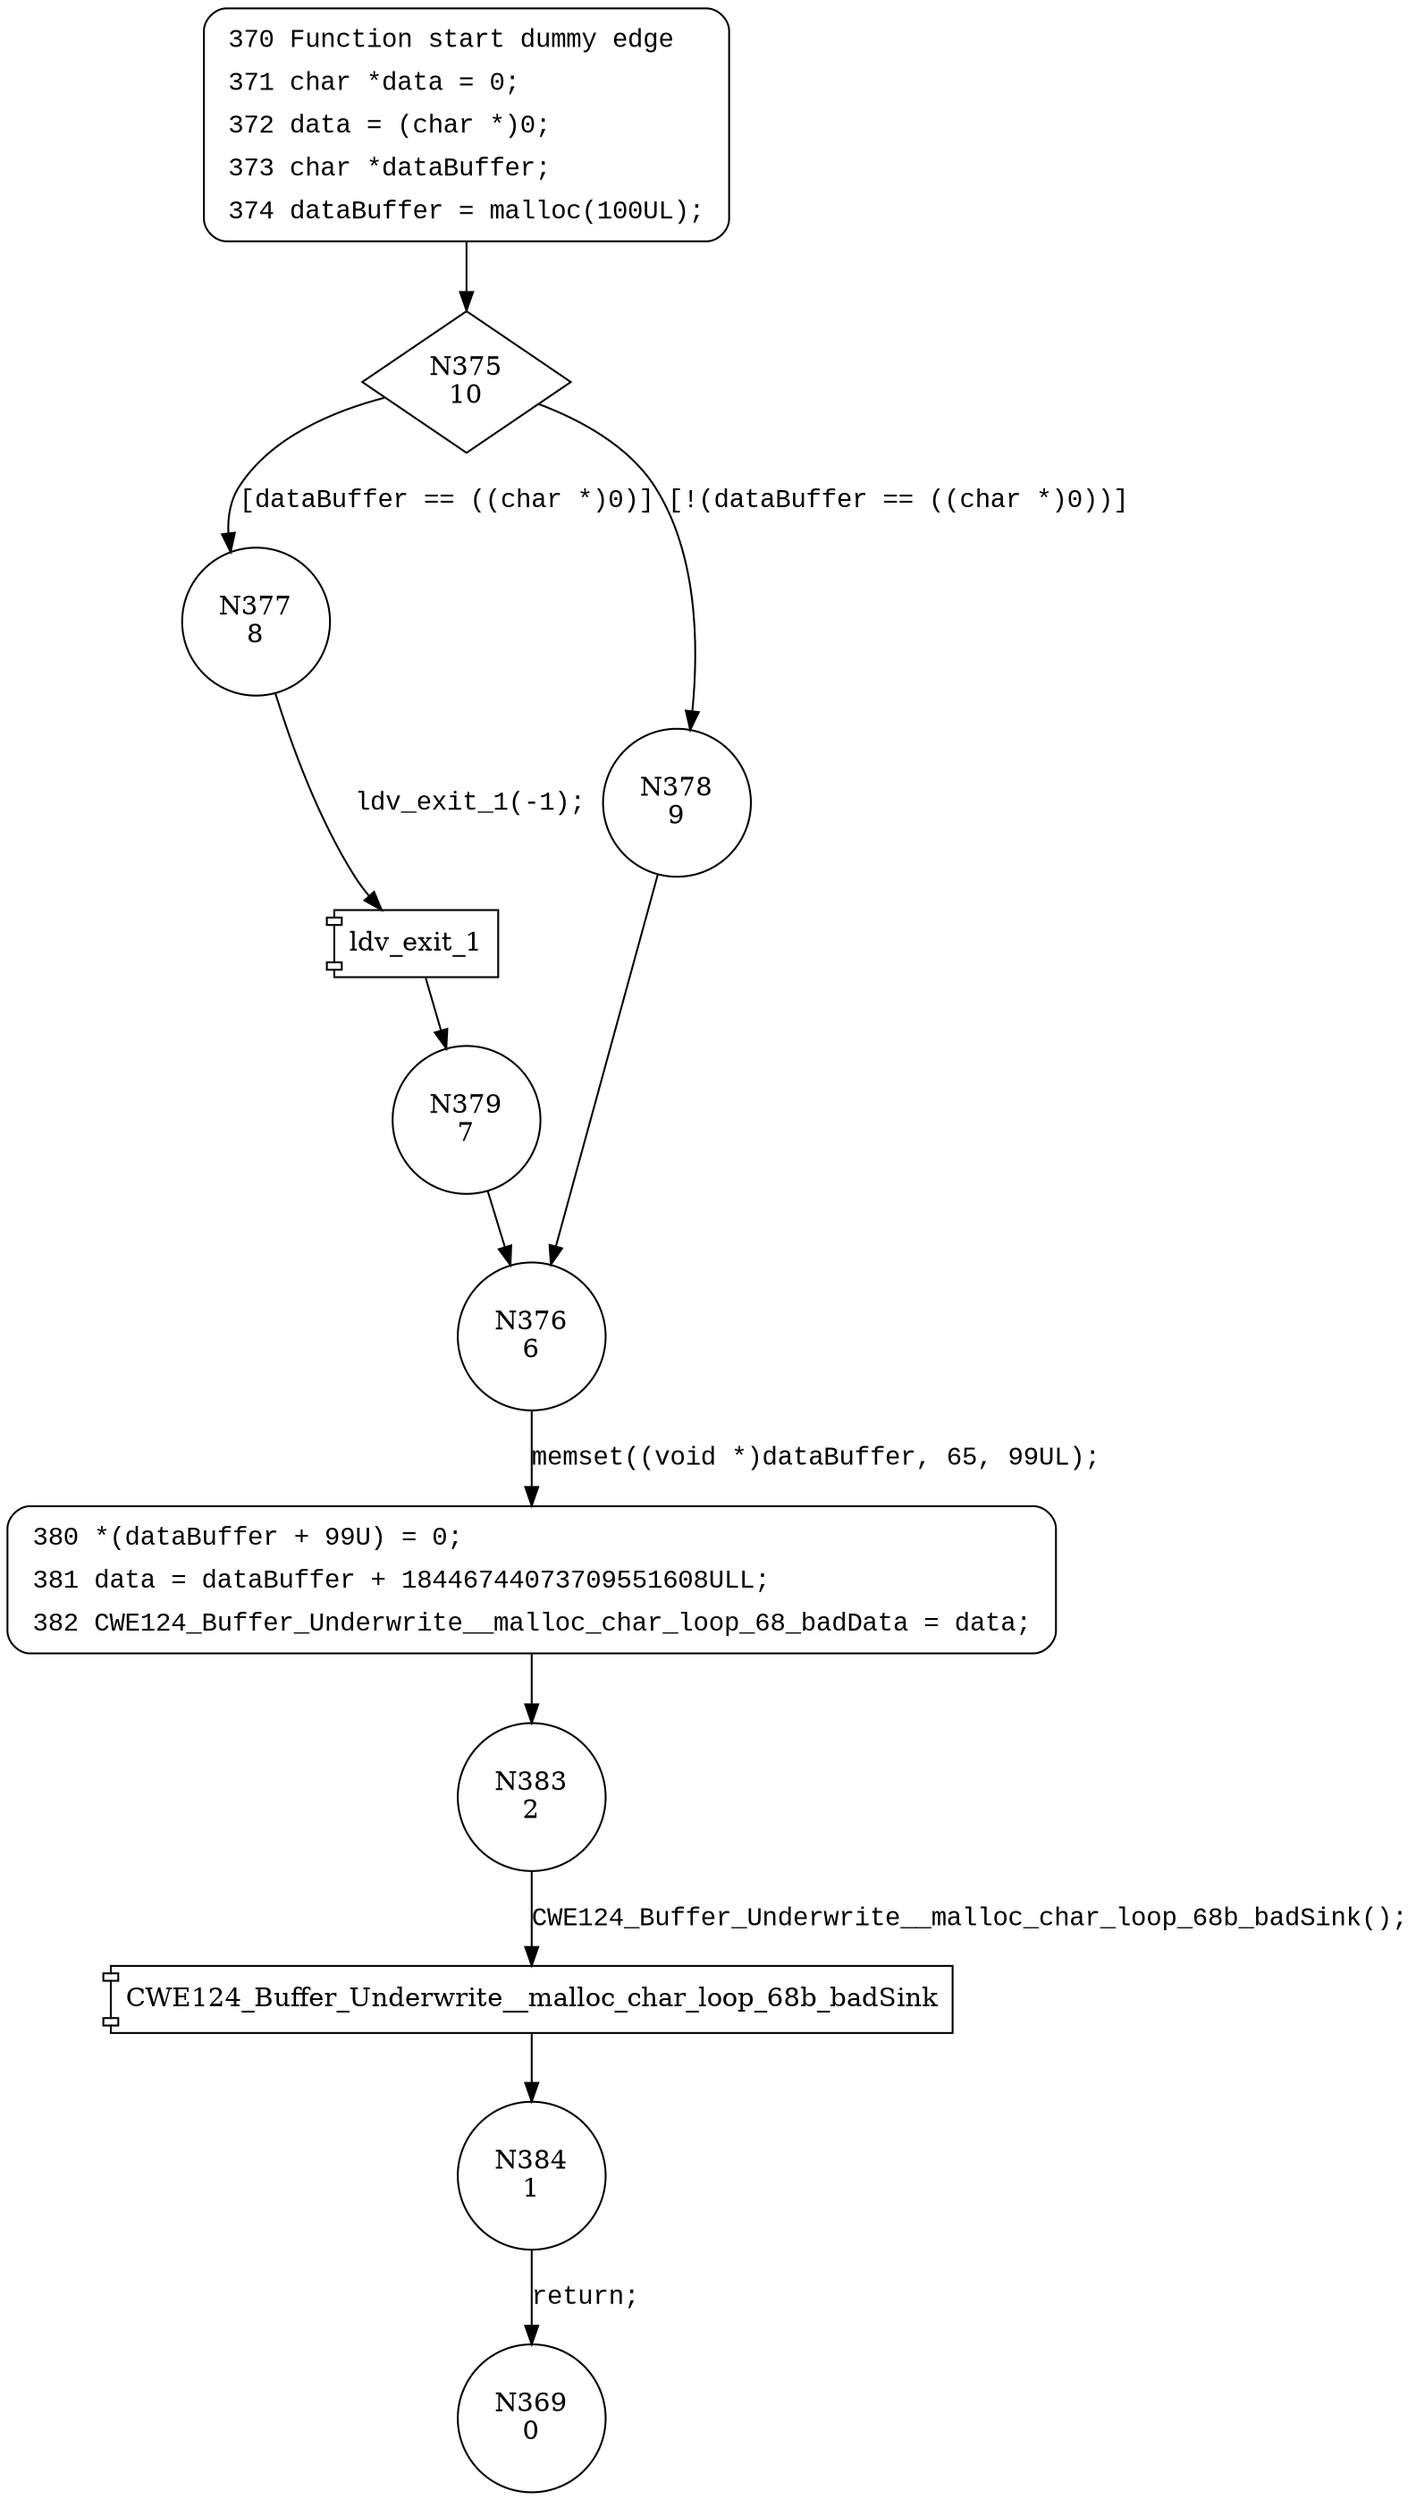 digraph CWE124_Buffer_Underwrite__malloc_char_loop_68_bad {
375 [shape="diamond" label="N375\n10"]
377 [shape="circle" label="N377\n8"]
378 [shape="circle" label="N378\n9"]
376 [shape="circle" label="N376\n6"]
380 [shape="circle" label="N380\n5"]
383 [shape="circle" label="N383\n2"]
384 [shape="circle" label="N384\n1"]
379 [shape="circle" label="N379\n7"]
369 [shape="circle" label="N369\n0"]
370 [style="filled,bold" penwidth="1" fillcolor="white" fontname="Courier New" shape="Mrecord" label=<<table border="0" cellborder="0" cellpadding="3" bgcolor="white"><tr><td align="right">370</td><td align="left">Function start dummy edge</td></tr><tr><td align="right">371</td><td align="left">char *data = 0;</td></tr><tr><td align="right">372</td><td align="left">data = (char *)0;</td></tr><tr><td align="right">373</td><td align="left">char *dataBuffer;</td></tr><tr><td align="right">374</td><td align="left">dataBuffer = malloc(100UL);</td></tr></table>>]
370 -> 375[label=""]
380 [style="filled,bold" penwidth="1" fillcolor="white" fontname="Courier New" shape="Mrecord" label=<<table border="0" cellborder="0" cellpadding="3" bgcolor="white"><tr><td align="right">380</td><td align="left">*(dataBuffer + 99U) = 0;</td></tr><tr><td align="right">381</td><td align="left">data = dataBuffer + 18446744073709551608ULL;</td></tr><tr><td align="right">382</td><td align="left">CWE124_Buffer_Underwrite__malloc_char_loop_68_badData = data;</td></tr></table>>]
380 -> 383[label=""]
375 -> 377 [label="[dataBuffer == ((char *)0)]" fontname="Courier New"]
375 -> 378 [label="[!(dataBuffer == ((char *)0))]" fontname="Courier New"]
376 -> 380 [label="memset((void *)dataBuffer, 65, 99UL);" fontname="Courier New"]
100013 [shape="component" label="CWE124_Buffer_Underwrite__malloc_char_loop_68b_badSink"]
383 -> 100013 [label="CWE124_Buffer_Underwrite__malloc_char_loop_68b_badSink();" fontname="Courier New"]
100013 -> 384 [label="" fontname="Courier New"]
100014 [shape="component" label="ldv_exit_1"]
377 -> 100014 [label="ldv_exit_1(-1);" fontname="Courier New"]
100014 -> 379 [label="" fontname="Courier New"]
378 -> 376 [label="" fontname="Courier New"]
384 -> 369 [label="return;" fontname="Courier New"]
379 -> 376 [label="" fontname="Courier New"]
}